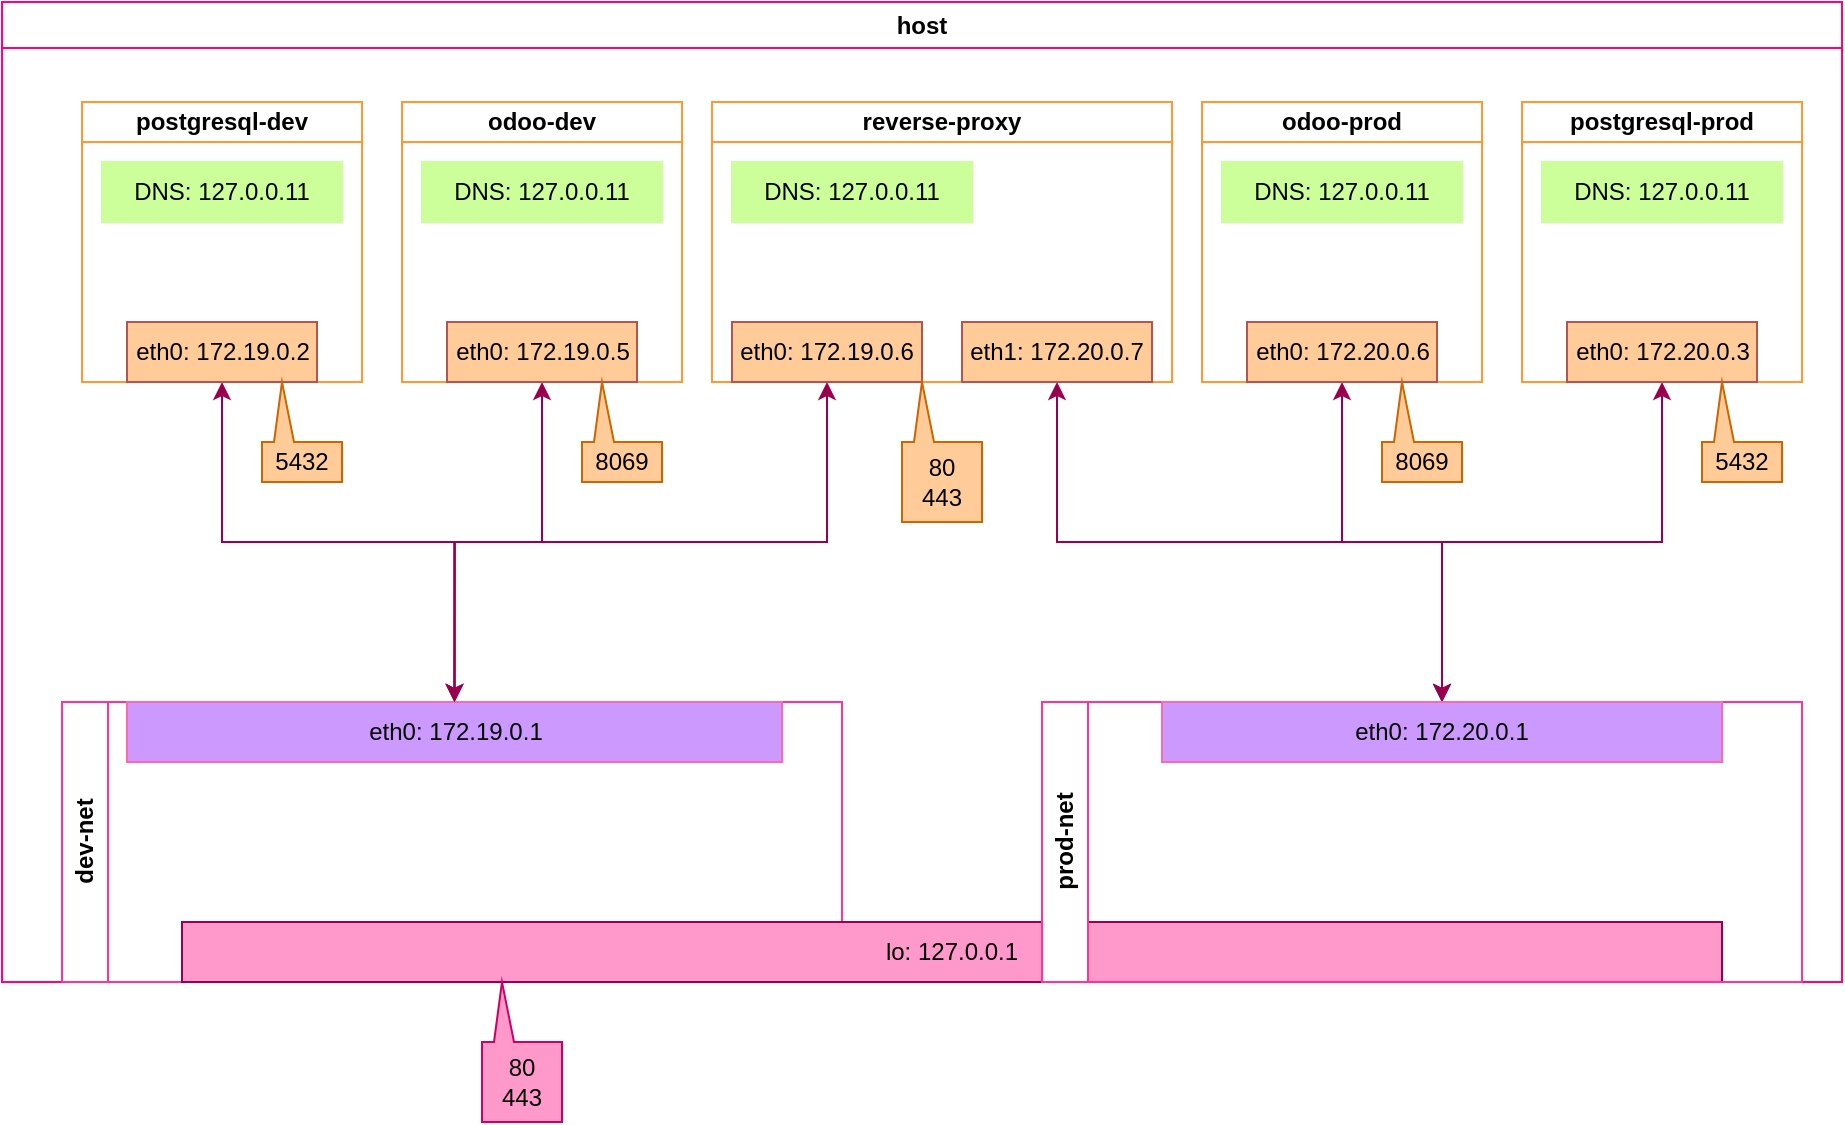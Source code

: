 <mxfile version="24.6.4" type="device">
  <diagram name="Page-1" id="d66fe2ae-3e9f-cf2f-6d29-e24063ad5d60">
    <mxGraphModel dx="1909" dy="1129" grid="1" gridSize="10" guides="1" tooltips="1" connect="1" arrows="1" fold="1" page="1" pageScale="1" pageWidth="1600" pageHeight="900" background="#FFFFFF" math="0" shadow="0">
      <root>
        <mxCell id="0" />
        <mxCell id="1" parent="0" />
        <mxCell id="eh4mJtV1ssQYGx9Yo43s-2" value="host" style="swimlane;whiteSpace=wrap;html=1;strokeColor=#FF0080;startSize=23;" parent="1" vertex="1">
          <mxGeometry x="80" y="60" width="920" height="490" as="geometry" />
        </mxCell>
        <mxCell id="eh4mJtV1ssQYGx9Yo43s-54" style="edgeStyle=orthogonalEdgeStyle;rounded=0;orthogonalLoop=1;jettySize=auto;html=1;exitX=0.75;exitY=1;exitDx=0;exitDy=0;entryX=0.5;entryY=0;entryDx=0;entryDy=0;strokeColor=#99004D;align=center;verticalAlign=middle;fontFamily=Helvetica;fontSize=11;fontColor=default;labelBackgroundColor=default;startArrow=classic;startFill=1;endArrow=classic;" parent="eh4mJtV1ssQYGx9Yo43s-2" source="eh4mJtV1ssQYGx9Yo43s-4" target="eh4mJtV1ssQYGx9Yo43s-53" edge="1">
          <mxGeometry relative="1" as="geometry" />
        </mxCell>
        <mxCell id="eh4mJtV1ssQYGx9Yo43s-4" value="reverse-proxy" style="swimlane;whiteSpace=wrap;html=1;strokeColor=#FF9933;startSize=20;" parent="eh4mJtV1ssQYGx9Yo43s-2" vertex="1">
          <mxGeometry x="355" y="50" width="230" height="140" as="geometry" />
        </mxCell>
        <mxCell id="eh4mJtV1ssQYGx9Yo43s-7" value="eth0: 172.19.0.6" style="rounded=0;whiteSpace=wrap;html=1;fillColor=#FFCC99;strokeColor=#b85450;" parent="eh4mJtV1ssQYGx9Yo43s-4" vertex="1">
          <mxGeometry x="10" y="110" width="95" height="30" as="geometry" />
        </mxCell>
        <mxCell id="eh4mJtV1ssQYGx9Yo43s-8" value="eth1: 172.20.0.7" style="rounded=0;whiteSpace=wrap;html=1;fillColor=#FFCC99;strokeColor=#b85450;" parent="eh4mJtV1ssQYGx9Yo43s-4" vertex="1">
          <mxGeometry x="125" y="110" width="95" height="30" as="geometry" />
        </mxCell>
        <mxCell id="eh4mJtV1ssQYGx9Yo43s-9" value="DNS: 127.0.0.11" style="rounded=0;whiteSpace=wrap;html=1;strokeColor=#CCFF99;fillColor=#CCFF99;" parent="eh4mJtV1ssQYGx9Yo43s-4" vertex="1">
          <mxGeometry x="10" y="30" width="120" height="30" as="geometry" />
        </mxCell>
        <mxCell id="eh4mJtV1ssQYGx9Yo43s-22" value="dev-net" style="swimlane;horizontal=0;whiteSpace=wrap;html=1;strokeColor=#FF3399;" parent="eh4mJtV1ssQYGx9Yo43s-2" vertex="1">
          <mxGeometry x="30" y="350" width="390" height="140" as="geometry" />
        </mxCell>
        <mxCell id="eh4mJtV1ssQYGx9Yo43s-23" value="eth0: 172.19.0.1" style="rounded=0;whiteSpace=wrap;html=1;strokeColor=#FF66B3;fillColor=#CC99FF;" parent="eh4mJtV1ssQYGx9Yo43s-22" vertex="1">
          <mxGeometry x="32.5" width="327.5" height="30" as="geometry" />
        </mxCell>
        <mxCell id="eh4mJtV1ssQYGx9Yo43s-24" style="edgeStyle=orthogonalEdgeStyle;rounded=0;orthogonalLoop=1;jettySize=auto;html=1;exitX=0.5;exitY=1;exitDx=0;exitDy=0;entryX=0.5;entryY=0;entryDx=0;entryDy=0;startArrow=classic;startFill=1;strokeColor=#99004D;" parent="eh4mJtV1ssQYGx9Yo43s-2" source="eh4mJtV1ssQYGx9Yo43s-7" target="eh4mJtV1ssQYGx9Yo43s-23" edge="1">
          <mxGeometry relative="1" as="geometry" />
        </mxCell>
        <mxCell id="eh4mJtV1ssQYGx9Yo43s-25" style="edgeStyle=orthogonalEdgeStyle;rounded=0;orthogonalLoop=1;jettySize=auto;html=1;entryX=0.5;entryY=0;entryDx=0;entryDy=0;strokeColor=#99004D;align=center;verticalAlign=middle;fontFamily=Helvetica;fontSize=11;fontColor=default;labelBackgroundColor=default;startArrow=classic;startFill=1;endArrow=classic;" parent="eh4mJtV1ssQYGx9Yo43s-2" source="eh4mJtV1ssQYGx9Yo43s-11" target="eh4mJtV1ssQYGx9Yo43s-23" edge="1">
          <mxGeometry relative="1" as="geometry" />
        </mxCell>
        <mxCell id="eh4mJtV1ssQYGx9Yo43s-26" style="edgeStyle=orthogonalEdgeStyle;rounded=0;orthogonalLoop=1;jettySize=auto;html=1;entryX=0.5;entryY=0;entryDx=0;entryDy=0;strokeColor=#99004D;align=center;verticalAlign=middle;fontFamily=Helvetica;fontSize=11;fontColor=default;labelBackgroundColor=default;startArrow=classic;startFill=1;endArrow=classic;" parent="eh4mJtV1ssQYGx9Yo43s-2" source="eh4mJtV1ssQYGx9Yo43s-19" target="eh4mJtV1ssQYGx9Yo43s-23" edge="1">
          <mxGeometry relative="1" as="geometry" />
        </mxCell>
        <mxCell id="eh4mJtV1ssQYGx9Yo43s-31" value="80&lt;div&gt;443&lt;/div&gt;" style="shape=callout;whiteSpace=wrap;html=1;perimeter=calloutPerimeter;position2=0.75;flipH=1;flipV=1;base=10;strokeColor=#CC6600;fillColor=#FFCC99;size=30;position=0.6;" parent="eh4mJtV1ssQYGx9Yo43s-2" vertex="1">
          <mxGeometry x="450" y="190" width="40" height="70" as="geometry" />
        </mxCell>
        <mxCell id="eh4mJtV1ssQYGx9Yo43s-32" value="lo: 127.0.0.1" style="rounded=0;whiteSpace=wrap;html=1;fillColor=#FF99CC;strokeColor=#99004D;" parent="eh4mJtV1ssQYGx9Yo43s-2" vertex="1">
          <mxGeometry x="90" y="460" width="770" height="30" as="geometry" />
        </mxCell>
        <mxCell id="eh4mJtV1ssQYGx9Yo43s-33" value="" style="group" parent="eh4mJtV1ssQYGx9Yo43s-2" vertex="1" connectable="0">
          <mxGeometry x="200" y="50" width="140" height="190" as="geometry" />
        </mxCell>
        <mxCell id="eh4mJtV1ssQYGx9Yo43s-10" value="odoo-dev" style="swimlane;whiteSpace=wrap;html=1;strokeColor=#FF9933;startSize=20;" parent="eh4mJtV1ssQYGx9Yo43s-33" vertex="1">
          <mxGeometry width="140" height="140" as="geometry" />
        </mxCell>
        <mxCell id="eh4mJtV1ssQYGx9Yo43s-11" value="eth0: 172.19.0.5" style="rounded=0;whiteSpace=wrap;html=1;fillColor=#FFCC99;strokeColor=#b85450;" parent="eh4mJtV1ssQYGx9Yo43s-10" vertex="1">
          <mxGeometry x="22.5" y="110" width="95" height="30" as="geometry" />
        </mxCell>
        <mxCell id="eh4mJtV1ssQYGx9Yo43s-13" value="DNS: 127.0.0.11" style="rounded=0;whiteSpace=wrap;html=1;strokeColor=#CCFF99;fillColor=#CCFF99;align=center;verticalAlign=middle;fontFamily=Helvetica;fontSize=12;fontColor=default;" parent="eh4mJtV1ssQYGx9Yo43s-10" vertex="1">
          <mxGeometry x="10" y="30" width="120" height="30" as="geometry" />
        </mxCell>
        <mxCell id="eh4mJtV1ssQYGx9Yo43s-30" value="8069" style="shape=callout;whiteSpace=wrap;html=1;perimeter=calloutPerimeter;position2=0.75;flipH=1;flipV=1;base=10;strokeColor=#CC6600;fillColor=#FFCC99;size=30;position=0.6;" parent="eh4mJtV1ssQYGx9Yo43s-33" vertex="1">
          <mxGeometry x="90" y="140" width="40" height="50" as="geometry" />
        </mxCell>
        <mxCell id="eh4mJtV1ssQYGx9Yo43s-34" value="" style="group" parent="eh4mJtV1ssQYGx9Yo43s-2" vertex="1" connectable="0">
          <mxGeometry x="40" y="50" width="140" height="190" as="geometry" />
        </mxCell>
        <mxCell id="eh4mJtV1ssQYGx9Yo43s-18" value="postgresql-dev" style="swimlane;whiteSpace=wrap;html=1;strokeColor=#FF9933;startSize=20;" parent="eh4mJtV1ssQYGx9Yo43s-34" vertex="1">
          <mxGeometry width="140" height="140" as="geometry" />
        </mxCell>
        <mxCell id="eh4mJtV1ssQYGx9Yo43s-19" value="eth0: 172.19.0.2" style="rounded=0;whiteSpace=wrap;html=1;fillColor=#FFCC99;strokeColor=#b85450;" parent="eh4mJtV1ssQYGx9Yo43s-18" vertex="1">
          <mxGeometry x="22.5" y="110" width="95" height="30" as="geometry" />
        </mxCell>
        <mxCell id="eh4mJtV1ssQYGx9Yo43s-20" value="DNS: 127.0.0.11" style="rounded=0;whiteSpace=wrap;html=1;strokeColor=#CCFF99;fillColor=#CCFF99;align=center;verticalAlign=middle;fontFamily=Helvetica;fontSize=12;fontColor=default;" parent="eh4mJtV1ssQYGx9Yo43s-18" vertex="1">
          <mxGeometry x="10" y="30" width="120" height="30" as="geometry" />
        </mxCell>
        <mxCell id="eh4mJtV1ssQYGx9Yo43s-27" value="5432" style="shape=callout;whiteSpace=wrap;html=1;perimeter=calloutPerimeter;position2=0.75;flipH=1;flipV=1;base=10;strokeColor=#CC6600;fillColor=#FFCC99;size=30;position=0.6;" parent="eh4mJtV1ssQYGx9Yo43s-34" vertex="1">
          <mxGeometry x="90" y="140" width="40" height="50" as="geometry" />
        </mxCell>
        <mxCell id="eh4mJtV1ssQYGx9Yo43s-55" style="edgeStyle=orthogonalEdgeStyle;rounded=0;orthogonalLoop=1;jettySize=auto;html=1;exitX=0.5;exitY=1;exitDx=0;exitDy=0;strokeColor=#99004D;align=center;verticalAlign=middle;fontFamily=Helvetica;fontSize=11;fontColor=default;labelBackgroundColor=default;startArrow=classic;startFill=1;endArrow=classic;entryX=0.5;entryY=0;entryDx=0;entryDy=0;" parent="eh4mJtV1ssQYGx9Yo43s-2" source="eh4mJtV1ssQYGx9Yo43s-44" target="eh4mJtV1ssQYGx9Yo43s-53" edge="1">
          <mxGeometry relative="1" as="geometry">
            <mxPoint x="700" y="350" as="targetPoint" />
          </mxGeometry>
        </mxCell>
        <mxCell id="eh4mJtV1ssQYGx9Yo43s-44" value="odoo-prod" style="swimlane;whiteSpace=wrap;html=1;strokeColor=#FF9933;startSize=20;" parent="eh4mJtV1ssQYGx9Yo43s-2" vertex="1">
          <mxGeometry x="600" y="50" width="140" height="140" as="geometry" />
        </mxCell>
        <mxCell id="eh4mJtV1ssQYGx9Yo43s-45" value="eth0: 172.20.0.6" style="rounded=0;whiteSpace=wrap;html=1;fillColor=#FFCC99;strokeColor=#b85450;" parent="eh4mJtV1ssQYGx9Yo43s-44" vertex="1">
          <mxGeometry x="22.5" y="110" width="95" height="30" as="geometry" />
        </mxCell>
        <mxCell id="eh4mJtV1ssQYGx9Yo43s-46" value="DNS: 127.0.0.11" style="rounded=0;whiteSpace=wrap;html=1;strokeColor=#CCFF99;fillColor=#CCFF99;align=center;verticalAlign=middle;fontFamily=Helvetica;fontSize=12;fontColor=default;" parent="eh4mJtV1ssQYGx9Yo43s-44" vertex="1">
          <mxGeometry x="10" y="30" width="120" height="30" as="geometry" />
        </mxCell>
        <mxCell id="eh4mJtV1ssQYGx9Yo43s-47" value="8069" style="shape=callout;whiteSpace=wrap;html=1;perimeter=calloutPerimeter;position2=0.75;flipH=1;flipV=1;base=10;strokeColor=#CC6600;fillColor=#FFCC99;size=30;position=0.6;" parent="eh4mJtV1ssQYGx9Yo43s-2" vertex="1">
          <mxGeometry x="690" y="190" width="40" height="50" as="geometry" />
        </mxCell>
        <mxCell id="eh4mJtV1ssQYGx9Yo43s-56" style="edgeStyle=orthogonalEdgeStyle;rounded=0;orthogonalLoop=1;jettySize=auto;html=1;exitX=0.5;exitY=1;exitDx=0;exitDy=0;strokeColor=#99004D;align=center;verticalAlign=middle;fontFamily=Helvetica;fontSize=11;fontColor=default;labelBackgroundColor=default;startArrow=classic;startFill=1;endArrow=classic;entryX=0.5;entryY=0;entryDx=0;entryDy=0;" parent="eh4mJtV1ssQYGx9Yo43s-2" source="eh4mJtV1ssQYGx9Yo43s-48" target="eh4mJtV1ssQYGx9Yo43s-53" edge="1">
          <mxGeometry relative="1" as="geometry">
            <mxPoint x="700" y="350" as="targetPoint" />
          </mxGeometry>
        </mxCell>
        <mxCell id="eh4mJtV1ssQYGx9Yo43s-48" value="postgresql-prod" style="swimlane;whiteSpace=wrap;html=1;strokeColor=#FF9933;startSize=20;" parent="eh4mJtV1ssQYGx9Yo43s-2" vertex="1">
          <mxGeometry x="760" y="50" width="140" height="140" as="geometry" />
        </mxCell>
        <mxCell id="eh4mJtV1ssQYGx9Yo43s-49" value="eth0: 172.20.0.3" style="rounded=0;whiteSpace=wrap;html=1;fillColor=#FFCC99;strokeColor=#b85450;" parent="eh4mJtV1ssQYGx9Yo43s-48" vertex="1">
          <mxGeometry x="22.5" y="110" width="95" height="30" as="geometry" />
        </mxCell>
        <mxCell id="eh4mJtV1ssQYGx9Yo43s-50" value="DNS: 127.0.0.11" style="rounded=0;whiteSpace=wrap;html=1;strokeColor=#CCFF99;fillColor=#CCFF99;align=center;verticalAlign=middle;fontFamily=Helvetica;fontSize=12;fontColor=default;" parent="eh4mJtV1ssQYGx9Yo43s-48" vertex="1">
          <mxGeometry x="10" y="30" width="120" height="30" as="geometry" />
        </mxCell>
        <mxCell id="eh4mJtV1ssQYGx9Yo43s-51" value="5432" style="shape=callout;whiteSpace=wrap;html=1;perimeter=calloutPerimeter;position2=0.75;flipH=1;flipV=1;base=10;strokeColor=#CC6600;fillColor=#FFCC99;size=30;position=0.6;" parent="eh4mJtV1ssQYGx9Yo43s-2" vertex="1">
          <mxGeometry x="850" y="190" width="40" height="50" as="geometry" />
        </mxCell>
        <mxCell id="eh4mJtV1ssQYGx9Yo43s-52" value="prod-net" style="swimlane;horizontal=0;whiteSpace=wrap;html=1;strokeColor=#FF3399;flipV=0;" parent="eh4mJtV1ssQYGx9Yo43s-2" vertex="1">
          <mxGeometry x="520" y="350" width="380" height="140" as="geometry" />
        </mxCell>
        <mxCell id="eh4mJtV1ssQYGx9Yo43s-53" value="eth0: 172.20.0.1" style="rounded=0;whiteSpace=wrap;html=1;strokeColor=#FF66B3;fillColor=#CC99FF;" parent="eh4mJtV1ssQYGx9Yo43s-52" vertex="1">
          <mxGeometry x="60" width="280" height="30" as="geometry" />
        </mxCell>
        <mxCell id="eh4mJtV1ssQYGx9Yo43s-57" value="80&lt;div&gt;443&lt;/div&gt;" style="shape=callout;whiteSpace=wrap;html=1;perimeter=calloutPerimeter;position2=0.75;flipH=1;flipV=1;base=10;strokeColor=#CC0066;fillColor=#FF99CC;size=30;position=0.6;" parent="1" vertex="1">
          <mxGeometry x="320" y="550" width="40" height="70" as="geometry" />
        </mxCell>
      </root>
    </mxGraphModel>
  </diagram>
</mxfile>

